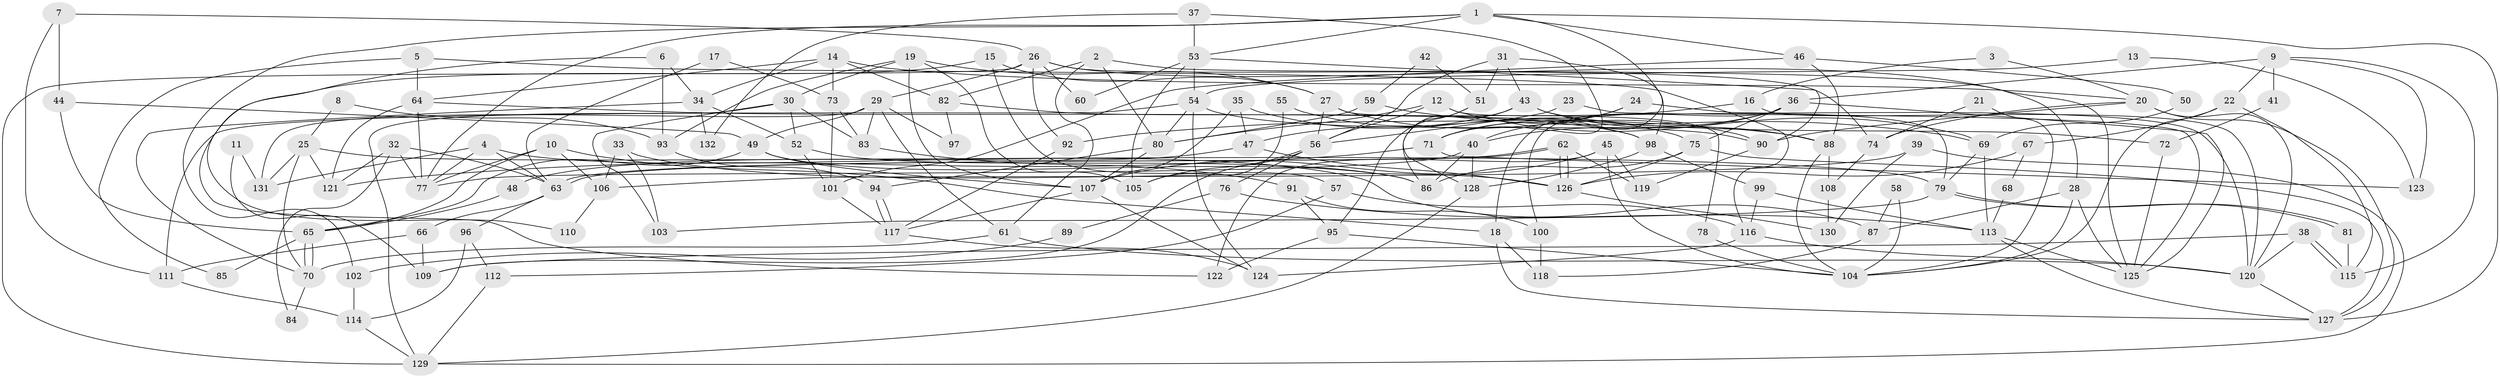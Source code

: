 // Generated by graph-tools (version 1.1) at 2025/50/03/09/25 03:50:14]
// undirected, 132 vertices, 264 edges
graph export_dot {
graph [start="1"]
  node [color=gray90,style=filled];
  1;
  2;
  3;
  4;
  5;
  6;
  7;
  8;
  9;
  10;
  11;
  12;
  13;
  14;
  15;
  16;
  17;
  18;
  19;
  20;
  21;
  22;
  23;
  24;
  25;
  26;
  27;
  28;
  29;
  30;
  31;
  32;
  33;
  34;
  35;
  36;
  37;
  38;
  39;
  40;
  41;
  42;
  43;
  44;
  45;
  46;
  47;
  48;
  49;
  50;
  51;
  52;
  53;
  54;
  55;
  56;
  57;
  58;
  59;
  60;
  61;
  62;
  63;
  64;
  65;
  66;
  67;
  68;
  69;
  70;
  71;
  72;
  73;
  74;
  75;
  76;
  77;
  78;
  79;
  80;
  81;
  82;
  83;
  84;
  85;
  86;
  87;
  88;
  89;
  90;
  91;
  92;
  93;
  94;
  95;
  96;
  97;
  98;
  99;
  100;
  101;
  102;
  103;
  104;
  105;
  106;
  107;
  108;
  109;
  110;
  111;
  112;
  113;
  114;
  115;
  116;
  117;
  118;
  119;
  120;
  121;
  122;
  123;
  124;
  125;
  126;
  127;
  128;
  129;
  130;
  131;
  132;
  1 -- 46;
  1 -- 127;
  1 -- 18;
  1 -- 53;
  1 -- 77;
  1 -- 102;
  2 -- 28;
  2 -- 80;
  2 -- 61;
  2 -- 82;
  3 -- 16;
  3 -- 20;
  4 -- 63;
  4 -- 87;
  4 -- 77;
  4 -- 131;
  5 -- 116;
  5 -- 64;
  5 -- 85;
  6 -- 93;
  6 -- 34;
  6 -- 110;
  7 -- 111;
  7 -- 44;
  7 -- 26;
  8 -- 25;
  8 -- 93;
  9 -- 36;
  9 -- 115;
  9 -- 22;
  9 -- 41;
  9 -- 123;
  10 -- 77;
  10 -- 18;
  10 -- 65;
  10 -- 106;
  11 -- 131;
  11 -- 109;
  12 -- 79;
  12 -- 56;
  12 -- 69;
  12 -- 80;
  13 -- 54;
  13 -- 123;
  14 -- 20;
  14 -- 34;
  14 -- 64;
  14 -- 73;
  14 -- 82;
  15 -- 122;
  15 -- 27;
  15 -- 57;
  16 -- 92;
  16 -- 120;
  17 -- 63;
  17 -- 73;
  18 -- 127;
  18 -- 118;
  19 -- 107;
  19 -- 105;
  19 -- 27;
  19 -- 30;
  19 -- 93;
  20 -- 120;
  20 -- 74;
  20 -- 90;
  20 -- 127;
  21 -- 74;
  21 -- 104;
  22 -- 104;
  22 -- 67;
  22 -- 115;
  23 -- 125;
  23 -- 56;
  24 -- 120;
  24 -- 40;
  24 -- 71;
  25 -- 121;
  25 -- 131;
  25 -- 70;
  25 -- 79;
  26 -- 29;
  26 -- 60;
  26 -- 74;
  26 -- 92;
  26 -- 125;
  26 -- 129;
  27 -- 90;
  27 -- 56;
  27 -- 78;
  28 -- 104;
  28 -- 125;
  28 -- 87;
  29 -- 49;
  29 -- 61;
  29 -- 83;
  29 -- 97;
  29 -- 131;
  30 -- 129;
  30 -- 52;
  30 -- 83;
  30 -- 103;
  31 -- 43;
  31 -- 98;
  31 -- 51;
  31 -- 56;
  32 -- 77;
  32 -- 121;
  32 -- 63;
  32 -- 84;
  33 -- 126;
  33 -- 103;
  33 -- 106;
  34 -- 52;
  34 -- 70;
  34 -- 132;
  35 -- 75;
  35 -- 107;
  35 -- 47;
  36 -- 75;
  36 -- 125;
  36 -- 40;
  36 -- 71;
  36 -- 100;
  37 -- 53;
  37 -- 71;
  37 -- 132;
  38 -- 120;
  38 -- 115;
  38 -- 115;
  38 -- 109;
  39 -- 129;
  39 -- 106;
  39 -- 130;
  40 -- 77;
  40 -- 86;
  40 -- 128;
  41 -- 72;
  42 -- 51;
  42 -- 59;
  43 -- 86;
  43 -- 47;
  43 -- 72;
  43 -- 88;
  44 -- 65;
  44 -- 49;
  45 -- 107;
  45 -- 119;
  45 -- 104;
  45 -- 122;
  46 -- 88;
  46 -- 101;
  46 -- 50;
  47 -- 126;
  47 -- 48;
  48 -- 65;
  49 -- 107;
  49 -- 65;
  49 -- 86;
  50 -- 69;
  51 -- 128;
  51 -- 95;
  52 -- 86;
  52 -- 101;
  53 -- 90;
  53 -- 54;
  53 -- 60;
  53 -- 105;
  54 -- 80;
  54 -- 90;
  54 -- 111;
  54 -- 124;
  55 -- 105;
  55 -- 98;
  56 -- 76;
  56 -- 105;
  56 -- 109;
  57 -- 116;
  57 -- 112;
  58 -- 87;
  58 -- 104;
  59 -- 80;
  59 -- 69;
  61 -- 70;
  61 -- 120;
  62 -- 63;
  62 -- 63;
  62 -- 126;
  62 -- 126;
  62 -- 119;
  63 -- 66;
  63 -- 96;
  64 -- 77;
  64 -- 88;
  64 -- 121;
  65 -- 70;
  65 -- 70;
  65 -- 85;
  66 -- 109;
  66 -- 111;
  67 -- 126;
  67 -- 68;
  68 -- 113;
  69 -- 79;
  69 -- 113;
  70 -- 84;
  71 -- 121;
  71 -- 123;
  72 -- 125;
  73 -- 83;
  73 -- 101;
  74 -- 108;
  75 -- 127;
  75 -- 86;
  75 -- 126;
  76 -- 113;
  76 -- 89;
  78 -- 104;
  79 -- 81;
  79 -- 81;
  79 -- 103;
  80 -- 107;
  80 -- 94;
  81 -- 115;
  82 -- 97;
  82 -- 98;
  83 -- 91;
  87 -- 118;
  88 -- 104;
  88 -- 108;
  89 -- 102;
  90 -- 119;
  91 -- 95;
  91 -- 100;
  92 -- 117;
  93 -- 94;
  94 -- 117;
  94 -- 117;
  95 -- 104;
  95 -- 122;
  96 -- 112;
  96 -- 114;
  98 -- 128;
  98 -- 99;
  99 -- 113;
  99 -- 116;
  100 -- 118;
  101 -- 117;
  102 -- 114;
  106 -- 110;
  107 -- 124;
  107 -- 117;
  108 -- 130;
  111 -- 114;
  112 -- 129;
  113 -- 127;
  113 -- 125;
  114 -- 129;
  116 -- 124;
  116 -- 120;
  117 -- 124;
  120 -- 127;
  126 -- 130;
  128 -- 129;
}
